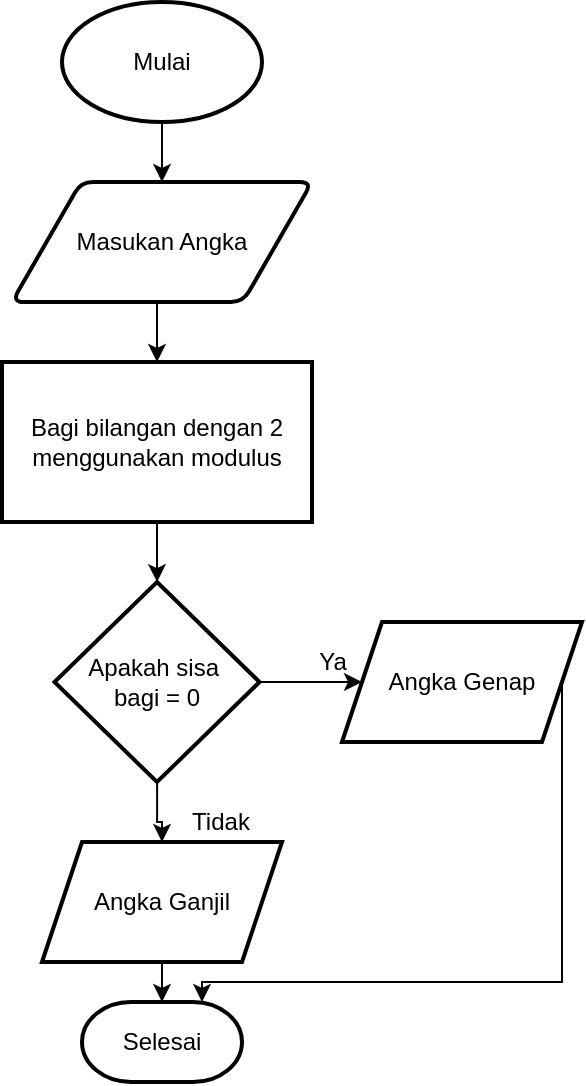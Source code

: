 <mxfile version="15.5.9" type="github">
  <diagram id="C5RBs43oDa-KdzZeNtuy" name="Page-1">
    <mxGraphModel dx="1221" dy="692" grid="1" gridSize="10" guides="1" tooltips="1" connect="1" arrows="1" fold="1" page="1" pageScale="1" pageWidth="827" pageHeight="1169" math="0" shadow="0">
      <root>
        <mxCell id="WIyWlLk6GJQsqaUBKTNV-0" />
        <mxCell id="WIyWlLk6GJQsqaUBKTNV-1" parent="WIyWlLk6GJQsqaUBKTNV-0" />
        <mxCell id="0Bg7rwMXI-W_EAJYzKHJ-0" value="Selesai" style="strokeWidth=2;html=1;shape=mxgraph.flowchart.terminator;whiteSpace=wrap;fontStyle=0;fontFamily=Helvetica;" vertex="1" parent="WIyWlLk6GJQsqaUBKTNV-1">
          <mxGeometry x="309" y="814" width="80" height="40" as="geometry" />
        </mxCell>
        <mxCell id="0Bg7rwMXI-W_EAJYzKHJ-9" style="edgeStyle=orthogonalEdgeStyle;rounded=0;orthogonalLoop=1;jettySize=auto;html=1;exitX=0.5;exitY=1;exitDx=0;exitDy=0;exitPerimeter=0;entryX=0.5;entryY=0;entryDx=0;entryDy=0;" edge="1" parent="WIyWlLk6GJQsqaUBKTNV-1" source="0Bg7rwMXI-W_EAJYzKHJ-1" target="0Bg7rwMXI-W_EAJYzKHJ-3">
          <mxGeometry relative="1" as="geometry" />
        </mxCell>
        <mxCell id="0Bg7rwMXI-W_EAJYzKHJ-1" value="Mulai" style="strokeWidth=2;html=1;shape=mxgraph.flowchart.start_1;whiteSpace=wrap;fontStyle=0;fontColor=default;" vertex="1" parent="WIyWlLk6GJQsqaUBKTNV-1">
          <mxGeometry x="299" y="314" width="100" height="60" as="geometry" />
        </mxCell>
        <mxCell id="0Bg7rwMXI-W_EAJYzKHJ-16" value="" style="edgeStyle=orthogonalEdgeStyle;rounded=0;orthogonalLoop=1;jettySize=auto;html=1;fontFamily=Helvetica;fontColor=default;" edge="1" parent="WIyWlLk6GJQsqaUBKTNV-1" source="0Bg7rwMXI-W_EAJYzKHJ-2" target="0Bg7rwMXI-W_EAJYzKHJ-15">
          <mxGeometry relative="1" as="geometry" />
        </mxCell>
        <mxCell id="0Bg7rwMXI-W_EAJYzKHJ-2" value="Bagi bilangan dengan 2 menggunakan modulus" style="rounded=0;whiteSpace=wrap;html=1;absoluteArcSize=1;arcSize=14;strokeWidth=2;align=center;" vertex="1" parent="WIyWlLk6GJQsqaUBKTNV-1">
          <mxGeometry x="269" y="494" width="155" height="80" as="geometry" />
        </mxCell>
        <mxCell id="0Bg7rwMXI-W_EAJYzKHJ-12" style="edgeStyle=orthogonalEdgeStyle;rounded=0;orthogonalLoop=1;jettySize=auto;html=1;exitX=0.5;exitY=1;exitDx=0;exitDy=0;entryX=0.5;entryY=0;entryDx=0;entryDy=0;fontFamily=Helvetica;" edge="1" parent="WIyWlLk6GJQsqaUBKTNV-1" source="0Bg7rwMXI-W_EAJYzKHJ-3" target="0Bg7rwMXI-W_EAJYzKHJ-2">
          <mxGeometry relative="1" as="geometry" />
        </mxCell>
        <mxCell id="0Bg7rwMXI-W_EAJYzKHJ-3" value="Masukan Angka" style="shape=parallelogram;html=1;strokeWidth=2;perimeter=parallelogramPerimeter;whiteSpace=wrap;rounded=1;arcSize=12;size=0.23;" vertex="1" parent="WIyWlLk6GJQsqaUBKTNV-1">
          <mxGeometry x="274" y="404" width="150" height="60" as="geometry" />
        </mxCell>
        <mxCell id="0Bg7rwMXI-W_EAJYzKHJ-18" value="" style="edgeStyle=orthogonalEdgeStyle;rounded=0;orthogonalLoop=1;jettySize=auto;html=1;fontFamily=Helvetica;fontColor=default;" edge="1" parent="WIyWlLk6GJQsqaUBKTNV-1" source="0Bg7rwMXI-W_EAJYzKHJ-15" target="0Bg7rwMXI-W_EAJYzKHJ-17">
          <mxGeometry relative="1" as="geometry" />
        </mxCell>
        <mxCell id="0Bg7rwMXI-W_EAJYzKHJ-24" value="" style="edgeStyle=orthogonalEdgeStyle;rounded=0;orthogonalLoop=1;jettySize=auto;html=1;fontFamily=Helvetica;fontColor=default;" edge="1" parent="WIyWlLk6GJQsqaUBKTNV-1" source="0Bg7rwMXI-W_EAJYzKHJ-15" target="0Bg7rwMXI-W_EAJYzKHJ-23">
          <mxGeometry relative="1" as="geometry" />
        </mxCell>
        <mxCell id="0Bg7rwMXI-W_EAJYzKHJ-15" value="Apakah sisa&amp;nbsp;&lt;br&gt;bagi = 0" style="rhombus;whiteSpace=wrap;html=1;rounded=0;strokeWidth=2;arcSize=14;" vertex="1" parent="WIyWlLk6GJQsqaUBKTNV-1">
          <mxGeometry x="295.25" y="604" width="102.5" height="100" as="geometry" />
        </mxCell>
        <mxCell id="0Bg7rwMXI-W_EAJYzKHJ-28" style="edgeStyle=orthogonalEdgeStyle;rounded=0;orthogonalLoop=1;jettySize=auto;html=1;fontFamily=Helvetica;fontColor=default;" edge="1" parent="WIyWlLk6GJQsqaUBKTNV-1" source="0Bg7rwMXI-W_EAJYzKHJ-17">
          <mxGeometry relative="1" as="geometry">
            <mxPoint x="369" y="814" as="targetPoint" />
            <Array as="points">
              <mxPoint x="549" y="804" />
              <mxPoint x="369" y="804" />
            </Array>
          </mxGeometry>
        </mxCell>
        <mxCell id="0Bg7rwMXI-W_EAJYzKHJ-17" value="Angka Genap" style="shape=parallelogram;perimeter=parallelogramPerimeter;whiteSpace=wrap;html=1;fixedSize=1;rounded=0;strokeWidth=2;arcSize=14;" vertex="1" parent="WIyWlLk6GJQsqaUBKTNV-1">
          <mxGeometry x="439" y="624" width="120" height="60" as="geometry" />
        </mxCell>
        <mxCell id="0Bg7rwMXI-W_EAJYzKHJ-20" value="Ya" style="text;html=1;align=center;verticalAlign=middle;resizable=0;points=[];autosize=1;strokeColor=none;fillColor=none;fontFamily=Helvetica;fontColor=default;" vertex="1" parent="WIyWlLk6GJQsqaUBKTNV-1">
          <mxGeometry x="419" y="634" width="30" height="20" as="geometry" />
        </mxCell>
        <mxCell id="0Bg7rwMXI-W_EAJYzKHJ-26" value="" style="edgeStyle=orthogonalEdgeStyle;rounded=0;orthogonalLoop=1;jettySize=auto;html=1;fontFamily=Helvetica;fontColor=default;" edge="1" parent="WIyWlLk6GJQsqaUBKTNV-1" source="0Bg7rwMXI-W_EAJYzKHJ-23" target="0Bg7rwMXI-W_EAJYzKHJ-0">
          <mxGeometry relative="1" as="geometry" />
        </mxCell>
        <mxCell id="0Bg7rwMXI-W_EAJYzKHJ-23" value="Angka Ganjil" style="shape=parallelogram;perimeter=parallelogramPerimeter;whiteSpace=wrap;html=1;fixedSize=1;rounded=0;strokeWidth=2;arcSize=14;" vertex="1" parent="WIyWlLk6GJQsqaUBKTNV-1">
          <mxGeometry x="289" y="734" width="120" height="60" as="geometry" />
        </mxCell>
        <mxCell id="0Bg7rwMXI-W_EAJYzKHJ-25" value="Tidak" style="text;html=1;align=center;verticalAlign=middle;resizable=0;points=[];autosize=1;strokeColor=none;fillColor=none;fontFamily=Helvetica;fontColor=default;" vertex="1" parent="WIyWlLk6GJQsqaUBKTNV-1">
          <mxGeometry x="357.75" y="714" width="40" height="20" as="geometry" />
        </mxCell>
      </root>
    </mxGraphModel>
  </diagram>
</mxfile>

